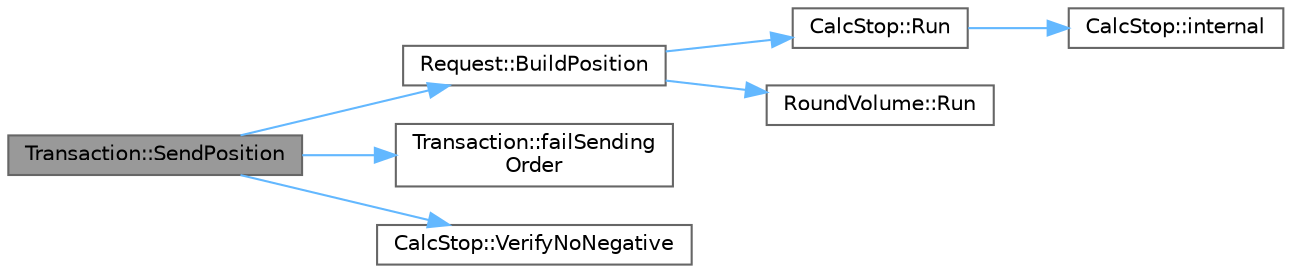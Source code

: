 digraph "Transaction::SendPosition"
{
 // LATEX_PDF_SIZE
  bgcolor="transparent";
  edge [fontname=Helvetica,fontsize=10,labelfontname=Helvetica,labelfontsize=10];
  node [fontname=Helvetica,fontsize=10,shape=box,height=0.2,width=0.4];
  rankdir="LR";
  Node1 [id="Node000001",label="Transaction::SendPosition",height=0.2,width=0.4,color="gray40", fillcolor="grey60", style="filled", fontcolor="black",tooltip=" "];
  Node1 -> Node2 [id="edge1_Node000001_Node000002",color="steelblue1",style="solid",tooltip=" "];
  Node2 [id="Node000002",label="Request::BuildPosition",height=0.2,width=0.4,color="grey40", fillcolor="white", style="filled",URL="$class_request.html#aba60d3071821060752c4687108a3a3ca",tooltip=" "];
  Node2 -> Node3 [id="edge2_Node000002_Node000003",color="steelblue1",style="solid",tooltip=" "];
  Node3 [id="Node000003",label="CalcStop::Run",height=0.2,width=0.4,color="grey40", fillcolor="white", style="filled",URL="$class_calc_stop.html#a48df6835c86088711aef2fd9e433dc2f",tooltip=" "];
  Node3 -> Node4 [id="edge3_Node000003_Node000004",color="steelblue1",style="solid",tooltip=" "];
  Node4 [id="Node000004",label="CalcStop::internal",height=0.2,width=0.4,color="grey40", fillcolor="white", style="filled",URL="$class_calc_stop.html#a341995d46452013451d87f5cac5c7f82",tooltip=" "];
  Node2 -> Node5 [id="edge4_Node000002_Node000005",color="steelblue1",style="solid",tooltip=" "];
  Node5 [id="Node000005",label="RoundVolume::Run",height=0.2,width=0.4,color="grey40", fillcolor="white", style="filled",URL="$class_round_volume.html#a45f0beb3cb5bb2ee36f21a9d47fb018c",tooltip=" "];
  Node1 -> Node6 [id="edge5_Node000001_Node000006",color="steelblue1",style="solid",tooltip=" "];
  Node6 [id="Node000006",label="Transaction::failSending\lOrder",height=0.2,width=0.4,color="grey40", fillcolor="white", style="filled",URL="$class_transaction.html#af2d998b03401493a680a2650302a337a",tooltip=" "];
  Node1 -> Node7 [id="edge6_Node000001_Node000007",color="steelblue1",style="solid",tooltip=" "];
  Node7 [id="Node000007",label="CalcStop::VerifyNoNegative",height=0.2,width=0.4,color="grey40", fillcolor="white", style="filled",URL="$class_calc_stop.html#a27ac297d61a6f75c49417f96d7013d70",tooltip=" "];
}
